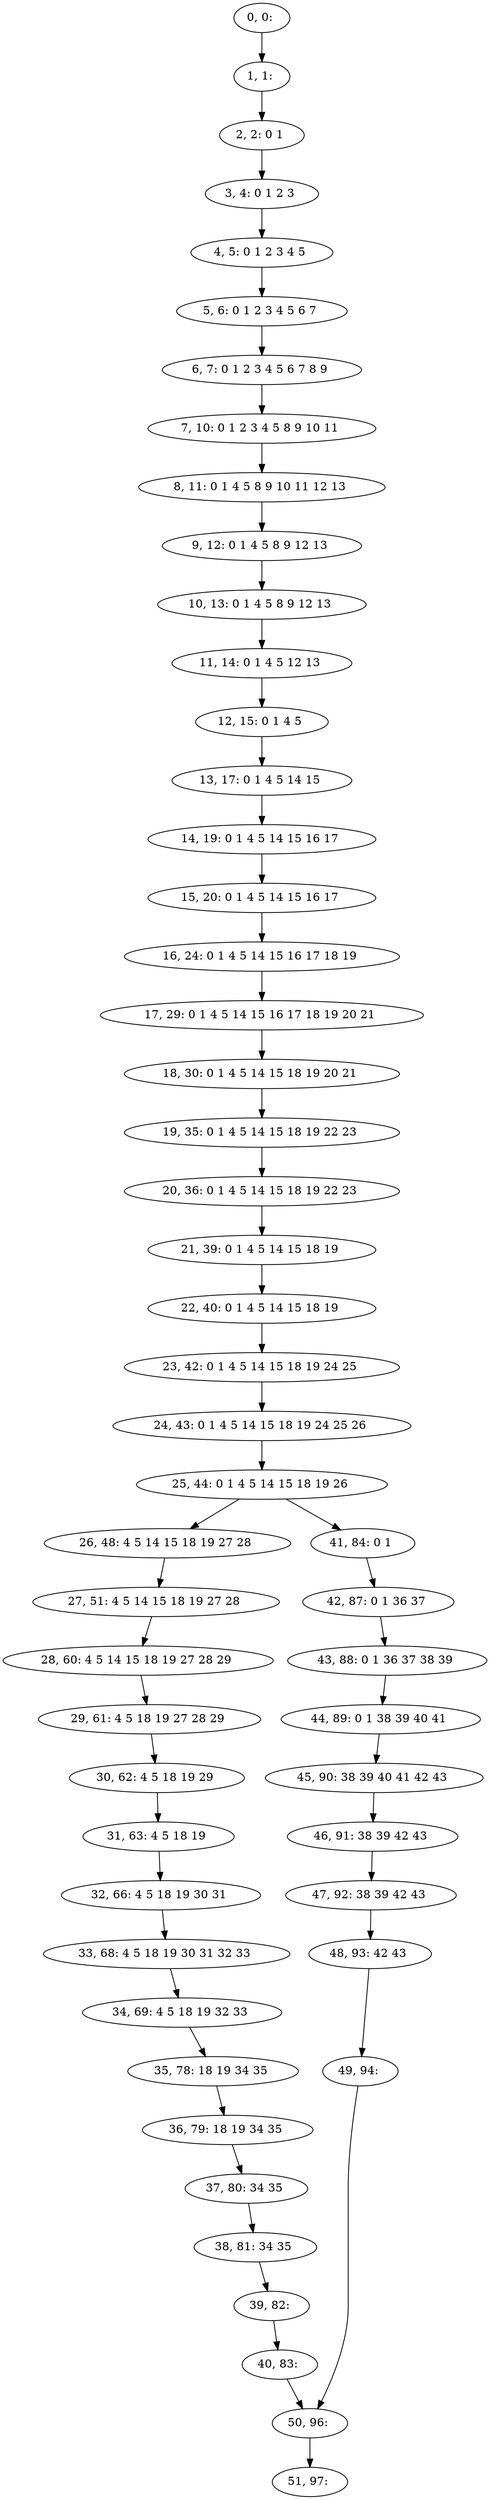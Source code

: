 digraph G {
0[label="0, 0: "];
1[label="1, 1: "];
2[label="2, 2: 0 1 "];
3[label="3, 4: 0 1 2 3 "];
4[label="4, 5: 0 1 2 3 4 5 "];
5[label="5, 6: 0 1 2 3 4 5 6 7 "];
6[label="6, 7: 0 1 2 3 4 5 6 7 8 9 "];
7[label="7, 10: 0 1 2 3 4 5 8 9 10 11 "];
8[label="8, 11: 0 1 4 5 8 9 10 11 12 13 "];
9[label="9, 12: 0 1 4 5 8 9 12 13 "];
10[label="10, 13: 0 1 4 5 8 9 12 13 "];
11[label="11, 14: 0 1 4 5 12 13 "];
12[label="12, 15: 0 1 4 5 "];
13[label="13, 17: 0 1 4 5 14 15 "];
14[label="14, 19: 0 1 4 5 14 15 16 17 "];
15[label="15, 20: 0 1 4 5 14 15 16 17 "];
16[label="16, 24: 0 1 4 5 14 15 16 17 18 19 "];
17[label="17, 29: 0 1 4 5 14 15 16 17 18 19 20 21 "];
18[label="18, 30: 0 1 4 5 14 15 18 19 20 21 "];
19[label="19, 35: 0 1 4 5 14 15 18 19 22 23 "];
20[label="20, 36: 0 1 4 5 14 15 18 19 22 23 "];
21[label="21, 39: 0 1 4 5 14 15 18 19 "];
22[label="22, 40: 0 1 4 5 14 15 18 19 "];
23[label="23, 42: 0 1 4 5 14 15 18 19 24 25 "];
24[label="24, 43: 0 1 4 5 14 15 18 19 24 25 26 "];
25[label="25, 44: 0 1 4 5 14 15 18 19 26 "];
26[label="26, 48: 4 5 14 15 18 19 27 28 "];
27[label="27, 51: 4 5 14 15 18 19 27 28 "];
28[label="28, 60: 4 5 14 15 18 19 27 28 29 "];
29[label="29, 61: 4 5 18 19 27 28 29 "];
30[label="30, 62: 4 5 18 19 29 "];
31[label="31, 63: 4 5 18 19 "];
32[label="32, 66: 4 5 18 19 30 31 "];
33[label="33, 68: 4 5 18 19 30 31 32 33 "];
34[label="34, 69: 4 5 18 19 32 33 "];
35[label="35, 78: 18 19 34 35 "];
36[label="36, 79: 18 19 34 35 "];
37[label="37, 80: 34 35 "];
38[label="38, 81: 34 35 "];
39[label="39, 82: "];
40[label="40, 83: "];
41[label="41, 84: 0 1 "];
42[label="42, 87: 0 1 36 37 "];
43[label="43, 88: 0 1 36 37 38 39 "];
44[label="44, 89: 0 1 38 39 40 41 "];
45[label="45, 90: 38 39 40 41 42 43 "];
46[label="46, 91: 38 39 42 43 "];
47[label="47, 92: 38 39 42 43 "];
48[label="48, 93: 42 43 "];
49[label="49, 94: "];
50[label="50, 96: "];
51[label="51, 97: "];
0->1 ;
1->2 ;
2->3 ;
3->4 ;
4->5 ;
5->6 ;
6->7 ;
7->8 ;
8->9 ;
9->10 ;
10->11 ;
11->12 ;
12->13 ;
13->14 ;
14->15 ;
15->16 ;
16->17 ;
17->18 ;
18->19 ;
19->20 ;
20->21 ;
21->22 ;
22->23 ;
23->24 ;
24->25 ;
25->26 ;
25->41 ;
26->27 ;
27->28 ;
28->29 ;
29->30 ;
30->31 ;
31->32 ;
32->33 ;
33->34 ;
34->35 ;
35->36 ;
36->37 ;
37->38 ;
38->39 ;
39->40 ;
40->50 ;
41->42 ;
42->43 ;
43->44 ;
44->45 ;
45->46 ;
46->47 ;
47->48 ;
48->49 ;
49->50 ;
50->51 ;
}
